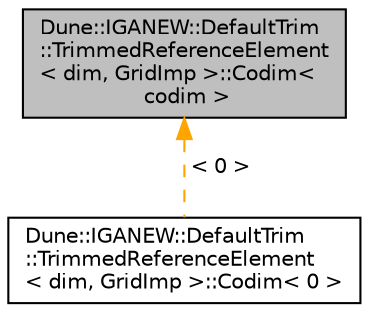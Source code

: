 digraph "Dune::IGANEW::DefaultTrim::TrimmedReferenceElement&lt; dim, GridImp &gt;::Codim&lt; codim &gt;"
{
 // LATEX_PDF_SIZE
  edge [fontname="Helvetica",fontsize="10",labelfontname="Helvetica",labelfontsize="10"];
  node [fontname="Helvetica",fontsize="10",shape=record];
  Node1 [label="Dune::IGANEW::DefaultTrim\l::TrimmedReferenceElement\l\< dim, GridImp \>::Codim\<\l codim \>",height=0.2,width=0.4,color="black", fillcolor="grey75", style="filled", fontcolor="black",tooltip="Collection of types depending on the codimension."];
  Node1 -> Node2 [dir="back",color="orange",fontsize="10",style="dashed",label=" \< 0 \>" ,fontname="Helvetica"];
  Node2 [label="Dune::IGANEW::DefaultTrim\l::TrimmedReferenceElement\l\< dim, GridImp \>::Codim\< 0 \>",height=0.2,width=0.4,color="black", fillcolor="white", style="filled",URL="$d9/d1b/a01583.html",tooltip=" "];
}
